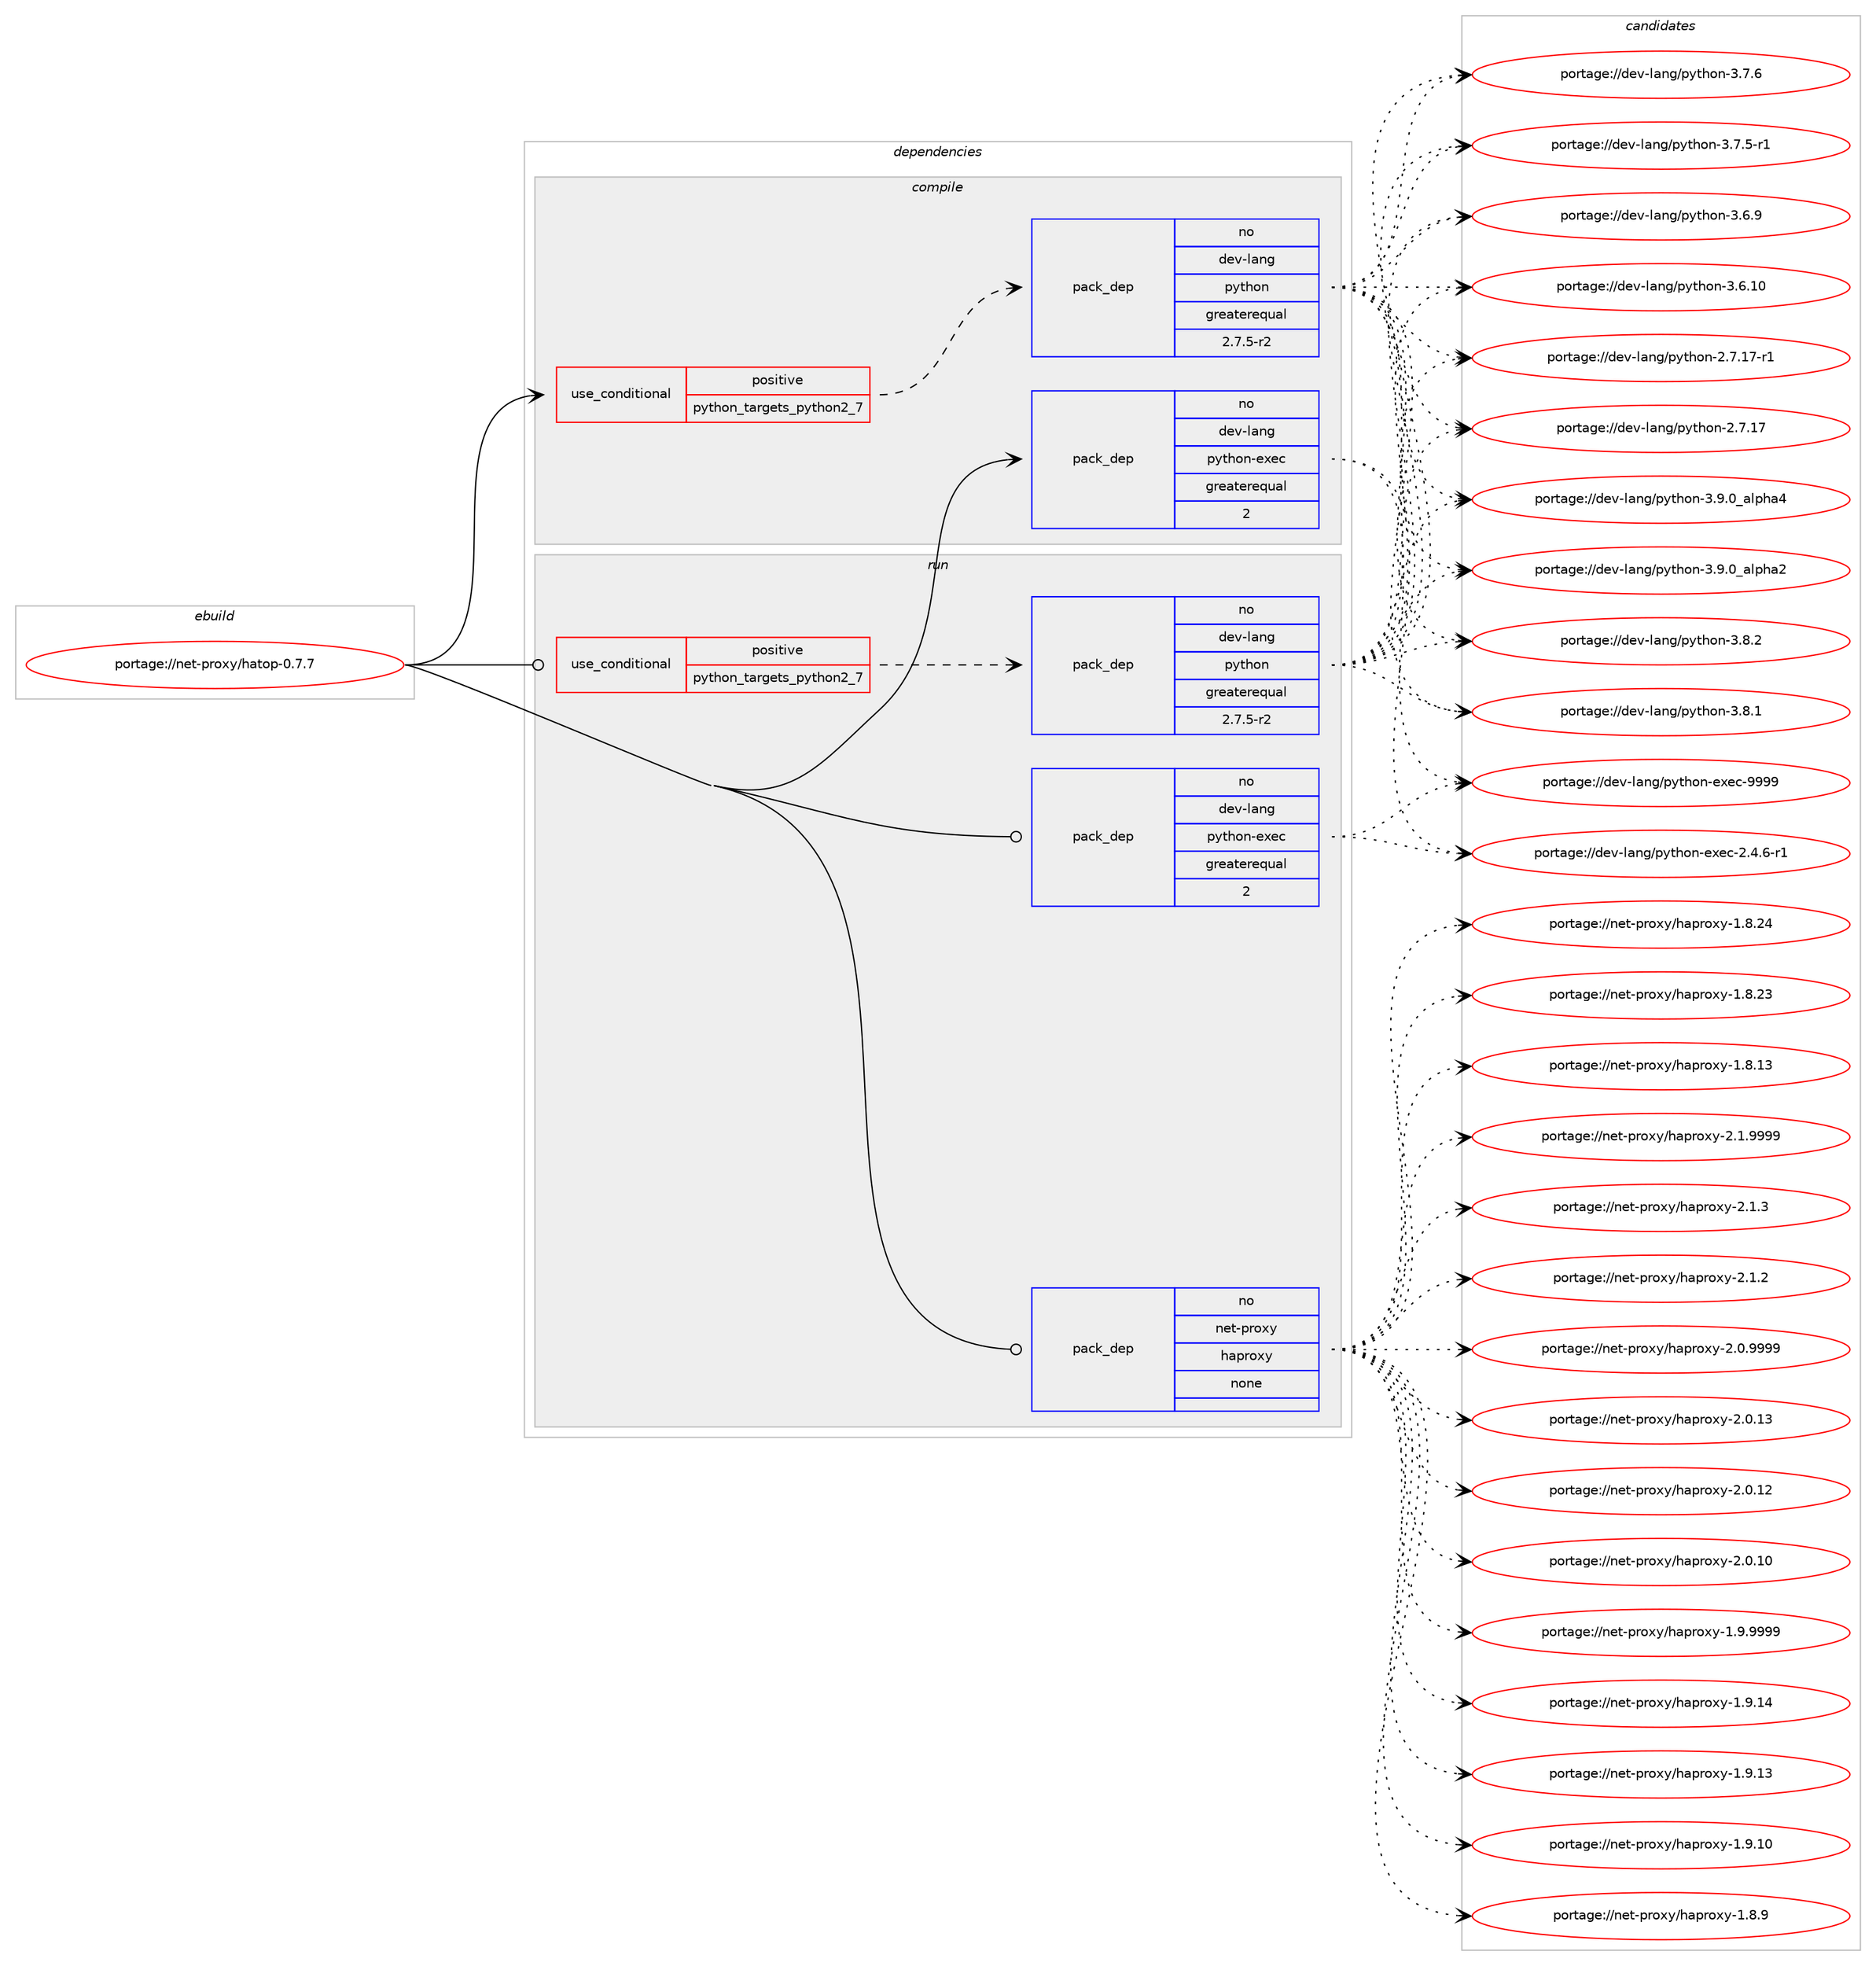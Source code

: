 digraph prolog {

# *************
# Graph options
# *************

newrank=true;
concentrate=true;
compound=true;
graph [rankdir=LR,fontname=Helvetica,fontsize=10,ranksep=1.5];#, ranksep=2.5, nodesep=0.2];
edge  [arrowhead=vee];
node  [fontname=Helvetica,fontsize=10];

# **********
# The ebuild
# **********

subgraph cluster_leftcol {
color=gray;
rank=same;
label=<<i>ebuild</i>>;
id [label="portage://net-proxy/hatop-0.7.7", color=red, width=4, href="../net-proxy/hatop-0.7.7.svg"];
}

# ****************
# The dependencies
# ****************

subgraph cluster_midcol {
color=gray;
label=<<i>dependencies</i>>;
subgraph cluster_compile {
fillcolor="#eeeeee";
style=filled;
label=<<i>compile</i>>;
subgraph cond14404 {
dependency71887 [label=<<TABLE BORDER="0" CELLBORDER="1" CELLSPACING="0" CELLPADDING="4"><TR><TD ROWSPAN="3" CELLPADDING="10">use_conditional</TD></TR><TR><TD>positive</TD></TR><TR><TD>python_targets_python2_7</TD></TR></TABLE>>, shape=none, color=red];
subgraph pack56059 {
dependency71888 [label=<<TABLE BORDER="0" CELLBORDER="1" CELLSPACING="0" CELLPADDING="4" WIDTH="220"><TR><TD ROWSPAN="6" CELLPADDING="30">pack_dep</TD></TR><TR><TD WIDTH="110">no</TD></TR><TR><TD>dev-lang</TD></TR><TR><TD>python</TD></TR><TR><TD>greaterequal</TD></TR><TR><TD>2.7.5-r2</TD></TR></TABLE>>, shape=none, color=blue];
}
dependency71887:e -> dependency71888:w [weight=20,style="dashed",arrowhead="vee"];
}
id:e -> dependency71887:w [weight=20,style="solid",arrowhead="vee"];
subgraph pack56060 {
dependency71889 [label=<<TABLE BORDER="0" CELLBORDER="1" CELLSPACING="0" CELLPADDING="4" WIDTH="220"><TR><TD ROWSPAN="6" CELLPADDING="30">pack_dep</TD></TR><TR><TD WIDTH="110">no</TD></TR><TR><TD>dev-lang</TD></TR><TR><TD>python-exec</TD></TR><TR><TD>greaterequal</TD></TR><TR><TD>2</TD></TR></TABLE>>, shape=none, color=blue];
}
id:e -> dependency71889:w [weight=20,style="solid",arrowhead="vee"];
}
subgraph cluster_compileandrun {
fillcolor="#eeeeee";
style=filled;
label=<<i>compile and run</i>>;
}
subgraph cluster_run {
fillcolor="#eeeeee";
style=filled;
label=<<i>run</i>>;
subgraph cond14405 {
dependency71890 [label=<<TABLE BORDER="0" CELLBORDER="1" CELLSPACING="0" CELLPADDING="4"><TR><TD ROWSPAN="3" CELLPADDING="10">use_conditional</TD></TR><TR><TD>positive</TD></TR><TR><TD>python_targets_python2_7</TD></TR></TABLE>>, shape=none, color=red];
subgraph pack56061 {
dependency71891 [label=<<TABLE BORDER="0" CELLBORDER="1" CELLSPACING="0" CELLPADDING="4" WIDTH="220"><TR><TD ROWSPAN="6" CELLPADDING="30">pack_dep</TD></TR><TR><TD WIDTH="110">no</TD></TR><TR><TD>dev-lang</TD></TR><TR><TD>python</TD></TR><TR><TD>greaterequal</TD></TR><TR><TD>2.7.5-r2</TD></TR></TABLE>>, shape=none, color=blue];
}
dependency71890:e -> dependency71891:w [weight=20,style="dashed",arrowhead="vee"];
}
id:e -> dependency71890:w [weight=20,style="solid",arrowhead="odot"];
subgraph pack56062 {
dependency71892 [label=<<TABLE BORDER="0" CELLBORDER="1" CELLSPACING="0" CELLPADDING="4" WIDTH="220"><TR><TD ROWSPAN="6" CELLPADDING="30">pack_dep</TD></TR><TR><TD WIDTH="110">no</TD></TR><TR><TD>dev-lang</TD></TR><TR><TD>python-exec</TD></TR><TR><TD>greaterequal</TD></TR><TR><TD>2</TD></TR></TABLE>>, shape=none, color=blue];
}
id:e -> dependency71892:w [weight=20,style="solid",arrowhead="odot"];
subgraph pack56063 {
dependency71893 [label=<<TABLE BORDER="0" CELLBORDER="1" CELLSPACING="0" CELLPADDING="4" WIDTH="220"><TR><TD ROWSPAN="6" CELLPADDING="30">pack_dep</TD></TR><TR><TD WIDTH="110">no</TD></TR><TR><TD>net-proxy</TD></TR><TR><TD>haproxy</TD></TR><TR><TD>none</TD></TR><TR><TD></TD></TR></TABLE>>, shape=none, color=blue];
}
id:e -> dependency71893:w [weight=20,style="solid",arrowhead="odot"];
}
}

# **************
# The candidates
# **************

subgraph cluster_choices {
rank=same;
color=gray;
label=<<i>candidates</i>>;

subgraph choice56059 {
color=black;
nodesep=1;
choice10010111845108971101034711212111610411111045514657464895971081121049752 [label="portage://dev-lang/python-3.9.0_alpha4", color=red, width=4,href="../dev-lang/python-3.9.0_alpha4.svg"];
choice10010111845108971101034711212111610411111045514657464895971081121049750 [label="portage://dev-lang/python-3.9.0_alpha2", color=red, width=4,href="../dev-lang/python-3.9.0_alpha2.svg"];
choice100101118451089711010347112121116104111110455146564650 [label="portage://dev-lang/python-3.8.2", color=red, width=4,href="../dev-lang/python-3.8.2.svg"];
choice100101118451089711010347112121116104111110455146564649 [label="portage://dev-lang/python-3.8.1", color=red, width=4,href="../dev-lang/python-3.8.1.svg"];
choice100101118451089711010347112121116104111110455146554654 [label="portage://dev-lang/python-3.7.6", color=red, width=4,href="../dev-lang/python-3.7.6.svg"];
choice1001011184510897110103471121211161041111104551465546534511449 [label="portage://dev-lang/python-3.7.5-r1", color=red, width=4,href="../dev-lang/python-3.7.5-r1.svg"];
choice100101118451089711010347112121116104111110455146544657 [label="portage://dev-lang/python-3.6.9", color=red, width=4,href="../dev-lang/python-3.6.9.svg"];
choice10010111845108971101034711212111610411111045514654464948 [label="portage://dev-lang/python-3.6.10", color=red, width=4,href="../dev-lang/python-3.6.10.svg"];
choice100101118451089711010347112121116104111110455046554649554511449 [label="portage://dev-lang/python-2.7.17-r1", color=red, width=4,href="../dev-lang/python-2.7.17-r1.svg"];
choice10010111845108971101034711212111610411111045504655464955 [label="portage://dev-lang/python-2.7.17", color=red, width=4,href="../dev-lang/python-2.7.17.svg"];
dependency71888:e -> choice10010111845108971101034711212111610411111045514657464895971081121049752:w [style=dotted,weight="100"];
dependency71888:e -> choice10010111845108971101034711212111610411111045514657464895971081121049750:w [style=dotted,weight="100"];
dependency71888:e -> choice100101118451089711010347112121116104111110455146564650:w [style=dotted,weight="100"];
dependency71888:e -> choice100101118451089711010347112121116104111110455146564649:w [style=dotted,weight="100"];
dependency71888:e -> choice100101118451089711010347112121116104111110455146554654:w [style=dotted,weight="100"];
dependency71888:e -> choice1001011184510897110103471121211161041111104551465546534511449:w [style=dotted,weight="100"];
dependency71888:e -> choice100101118451089711010347112121116104111110455146544657:w [style=dotted,weight="100"];
dependency71888:e -> choice10010111845108971101034711212111610411111045514654464948:w [style=dotted,weight="100"];
dependency71888:e -> choice100101118451089711010347112121116104111110455046554649554511449:w [style=dotted,weight="100"];
dependency71888:e -> choice10010111845108971101034711212111610411111045504655464955:w [style=dotted,weight="100"];
}
subgraph choice56060 {
color=black;
nodesep=1;
choice10010111845108971101034711212111610411111045101120101994557575757 [label="portage://dev-lang/python-exec-9999", color=red, width=4,href="../dev-lang/python-exec-9999.svg"];
choice10010111845108971101034711212111610411111045101120101994550465246544511449 [label="portage://dev-lang/python-exec-2.4.6-r1", color=red, width=4,href="../dev-lang/python-exec-2.4.6-r1.svg"];
dependency71889:e -> choice10010111845108971101034711212111610411111045101120101994557575757:w [style=dotted,weight="100"];
dependency71889:e -> choice10010111845108971101034711212111610411111045101120101994550465246544511449:w [style=dotted,weight="100"];
}
subgraph choice56061 {
color=black;
nodesep=1;
choice10010111845108971101034711212111610411111045514657464895971081121049752 [label="portage://dev-lang/python-3.9.0_alpha4", color=red, width=4,href="../dev-lang/python-3.9.0_alpha4.svg"];
choice10010111845108971101034711212111610411111045514657464895971081121049750 [label="portage://dev-lang/python-3.9.0_alpha2", color=red, width=4,href="../dev-lang/python-3.9.0_alpha2.svg"];
choice100101118451089711010347112121116104111110455146564650 [label="portage://dev-lang/python-3.8.2", color=red, width=4,href="../dev-lang/python-3.8.2.svg"];
choice100101118451089711010347112121116104111110455146564649 [label="portage://dev-lang/python-3.8.1", color=red, width=4,href="../dev-lang/python-3.8.1.svg"];
choice100101118451089711010347112121116104111110455146554654 [label="portage://dev-lang/python-3.7.6", color=red, width=4,href="../dev-lang/python-3.7.6.svg"];
choice1001011184510897110103471121211161041111104551465546534511449 [label="portage://dev-lang/python-3.7.5-r1", color=red, width=4,href="../dev-lang/python-3.7.5-r1.svg"];
choice100101118451089711010347112121116104111110455146544657 [label="portage://dev-lang/python-3.6.9", color=red, width=4,href="../dev-lang/python-3.6.9.svg"];
choice10010111845108971101034711212111610411111045514654464948 [label="portage://dev-lang/python-3.6.10", color=red, width=4,href="../dev-lang/python-3.6.10.svg"];
choice100101118451089711010347112121116104111110455046554649554511449 [label="portage://dev-lang/python-2.7.17-r1", color=red, width=4,href="../dev-lang/python-2.7.17-r1.svg"];
choice10010111845108971101034711212111610411111045504655464955 [label="portage://dev-lang/python-2.7.17", color=red, width=4,href="../dev-lang/python-2.7.17.svg"];
dependency71891:e -> choice10010111845108971101034711212111610411111045514657464895971081121049752:w [style=dotted,weight="100"];
dependency71891:e -> choice10010111845108971101034711212111610411111045514657464895971081121049750:w [style=dotted,weight="100"];
dependency71891:e -> choice100101118451089711010347112121116104111110455146564650:w [style=dotted,weight="100"];
dependency71891:e -> choice100101118451089711010347112121116104111110455146564649:w [style=dotted,weight="100"];
dependency71891:e -> choice100101118451089711010347112121116104111110455146554654:w [style=dotted,weight="100"];
dependency71891:e -> choice1001011184510897110103471121211161041111104551465546534511449:w [style=dotted,weight="100"];
dependency71891:e -> choice100101118451089711010347112121116104111110455146544657:w [style=dotted,weight="100"];
dependency71891:e -> choice10010111845108971101034711212111610411111045514654464948:w [style=dotted,weight="100"];
dependency71891:e -> choice100101118451089711010347112121116104111110455046554649554511449:w [style=dotted,weight="100"];
dependency71891:e -> choice10010111845108971101034711212111610411111045504655464955:w [style=dotted,weight="100"];
}
subgraph choice56062 {
color=black;
nodesep=1;
choice10010111845108971101034711212111610411111045101120101994557575757 [label="portage://dev-lang/python-exec-9999", color=red, width=4,href="../dev-lang/python-exec-9999.svg"];
choice10010111845108971101034711212111610411111045101120101994550465246544511449 [label="portage://dev-lang/python-exec-2.4.6-r1", color=red, width=4,href="../dev-lang/python-exec-2.4.6-r1.svg"];
dependency71892:e -> choice10010111845108971101034711212111610411111045101120101994557575757:w [style=dotted,weight="100"];
dependency71892:e -> choice10010111845108971101034711212111610411111045101120101994550465246544511449:w [style=dotted,weight="100"];
}
subgraph choice56063 {
color=black;
nodesep=1;
choice110101116451121141111201214710497112114111120121455046494657575757 [label="portage://net-proxy/haproxy-2.1.9999", color=red, width=4,href="../net-proxy/haproxy-2.1.9999.svg"];
choice110101116451121141111201214710497112114111120121455046494651 [label="portage://net-proxy/haproxy-2.1.3", color=red, width=4,href="../net-proxy/haproxy-2.1.3.svg"];
choice110101116451121141111201214710497112114111120121455046494650 [label="portage://net-proxy/haproxy-2.1.2", color=red, width=4,href="../net-proxy/haproxy-2.1.2.svg"];
choice110101116451121141111201214710497112114111120121455046484657575757 [label="portage://net-proxy/haproxy-2.0.9999", color=red, width=4,href="../net-proxy/haproxy-2.0.9999.svg"];
choice11010111645112114111120121471049711211411112012145504648464951 [label="portage://net-proxy/haproxy-2.0.13", color=red, width=4,href="../net-proxy/haproxy-2.0.13.svg"];
choice11010111645112114111120121471049711211411112012145504648464950 [label="portage://net-proxy/haproxy-2.0.12", color=red, width=4,href="../net-proxy/haproxy-2.0.12.svg"];
choice11010111645112114111120121471049711211411112012145504648464948 [label="portage://net-proxy/haproxy-2.0.10", color=red, width=4,href="../net-proxy/haproxy-2.0.10.svg"];
choice110101116451121141111201214710497112114111120121454946574657575757 [label="portage://net-proxy/haproxy-1.9.9999", color=red, width=4,href="../net-proxy/haproxy-1.9.9999.svg"];
choice11010111645112114111120121471049711211411112012145494657464952 [label="portage://net-proxy/haproxy-1.9.14", color=red, width=4,href="../net-proxy/haproxy-1.9.14.svg"];
choice11010111645112114111120121471049711211411112012145494657464951 [label="portage://net-proxy/haproxy-1.9.13", color=red, width=4,href="../net-proxy/haproxy-1.9.13.svg"];
choice11010111645112114111120121471049711211411112012145494657464948 [label="portage://net-proxy/haproxy-1.9.10", color=red, width=4,href="../net-proxy/haproxy-1.9.10.svg"];
choice110101116451121141111201214710497112114111120121454946564657 [label="portage://net-proxy/haproxy-1.8.9", color=red, width=4,href="../net-proxy/haproxy-1.8.9.svg"];
choice11010111645112114111120121471049711211411112012145494656465052 [label="portage://net-proxy/haproxy-1.8.24", color=red, width=4,href="../net-proxy/haproxy-1.8.24.svg"];
choice11010111645112114111120121471049711211411112012145494656465051 [label="portage://net-proxy/haproxy-1.8.23", color=red, width=4,href="../net-proxy/haproxy-1.8.23.svg"];
choice11010111645112114111120121471049711211411112012145494656464951 [label="portage://net-proxy/haproxy-1.8.13", color=red, width=4,href="../net-proxy/haproxy-1.8.13.svg"];
dependency71893:e -> choice110101116451121141111201214710497112114111120121455046494657575757:w [style=dotted,weight="100"];
dependency71893:e -> choice110101116451121141111201214710497112114111120121455046494651:w [style=dotted,weight="100"];
dependency71893:e -> choice110101116451121141111201214710497112114111120121455046494650:w [style=dotted,weight="100"];
dependency71893:e -> choice110101116451121141111201214710497112114111120121455046484657575757:w [style=dotted,weight="100"];
dependency71893:e -> choice11010111645112114111120121471049711211411112012145504648464951:w [style=dotted,weight="100"];
dependency71893:e -> choice11010111645112114111120121471049711211411112012145504648464950:w [style=dotted,weight="100"];
dependency71893:e -> choice11010111645112114111120121471049711211411112012145504648464948:w [style=dotted,weight="100"];
dependency71893:e -> choice110101116451121141111201214710497112114111120121454946574657575757:w [style=dotted,weight="100"];
dependency71893:e -> choice11010111645112114111120121471049711211411112012145494657464952:w [style=dotted,weight="100"];
dependency71893:e -> choice11010111645112114111120121471049711211411112012145494657464951:w [style=dotted,weight="100"];
dependency71893:e -> choice11010111645112114111120121471049711211411112012145494657464948:w [style=dotted,weight="100"];
dependency71893:e -> choice110101116451121141111201214710497112114111120121454946564657:w [style=dotted,weight="100"];
dependency71893:e -> choice11010111645112114111120121471049711211411112012145494656465052:w [style=dotted,weight="100"];
dependency71893:e -> choice11010111645112114111120121471049711211411112012145494656465051:w [style=dotted,weight="100"];
dependency71893:e -> choice11010111645112114111120121471049711211411112012145494656464951:w [style=dotted,weight="100"];
}
}

}
